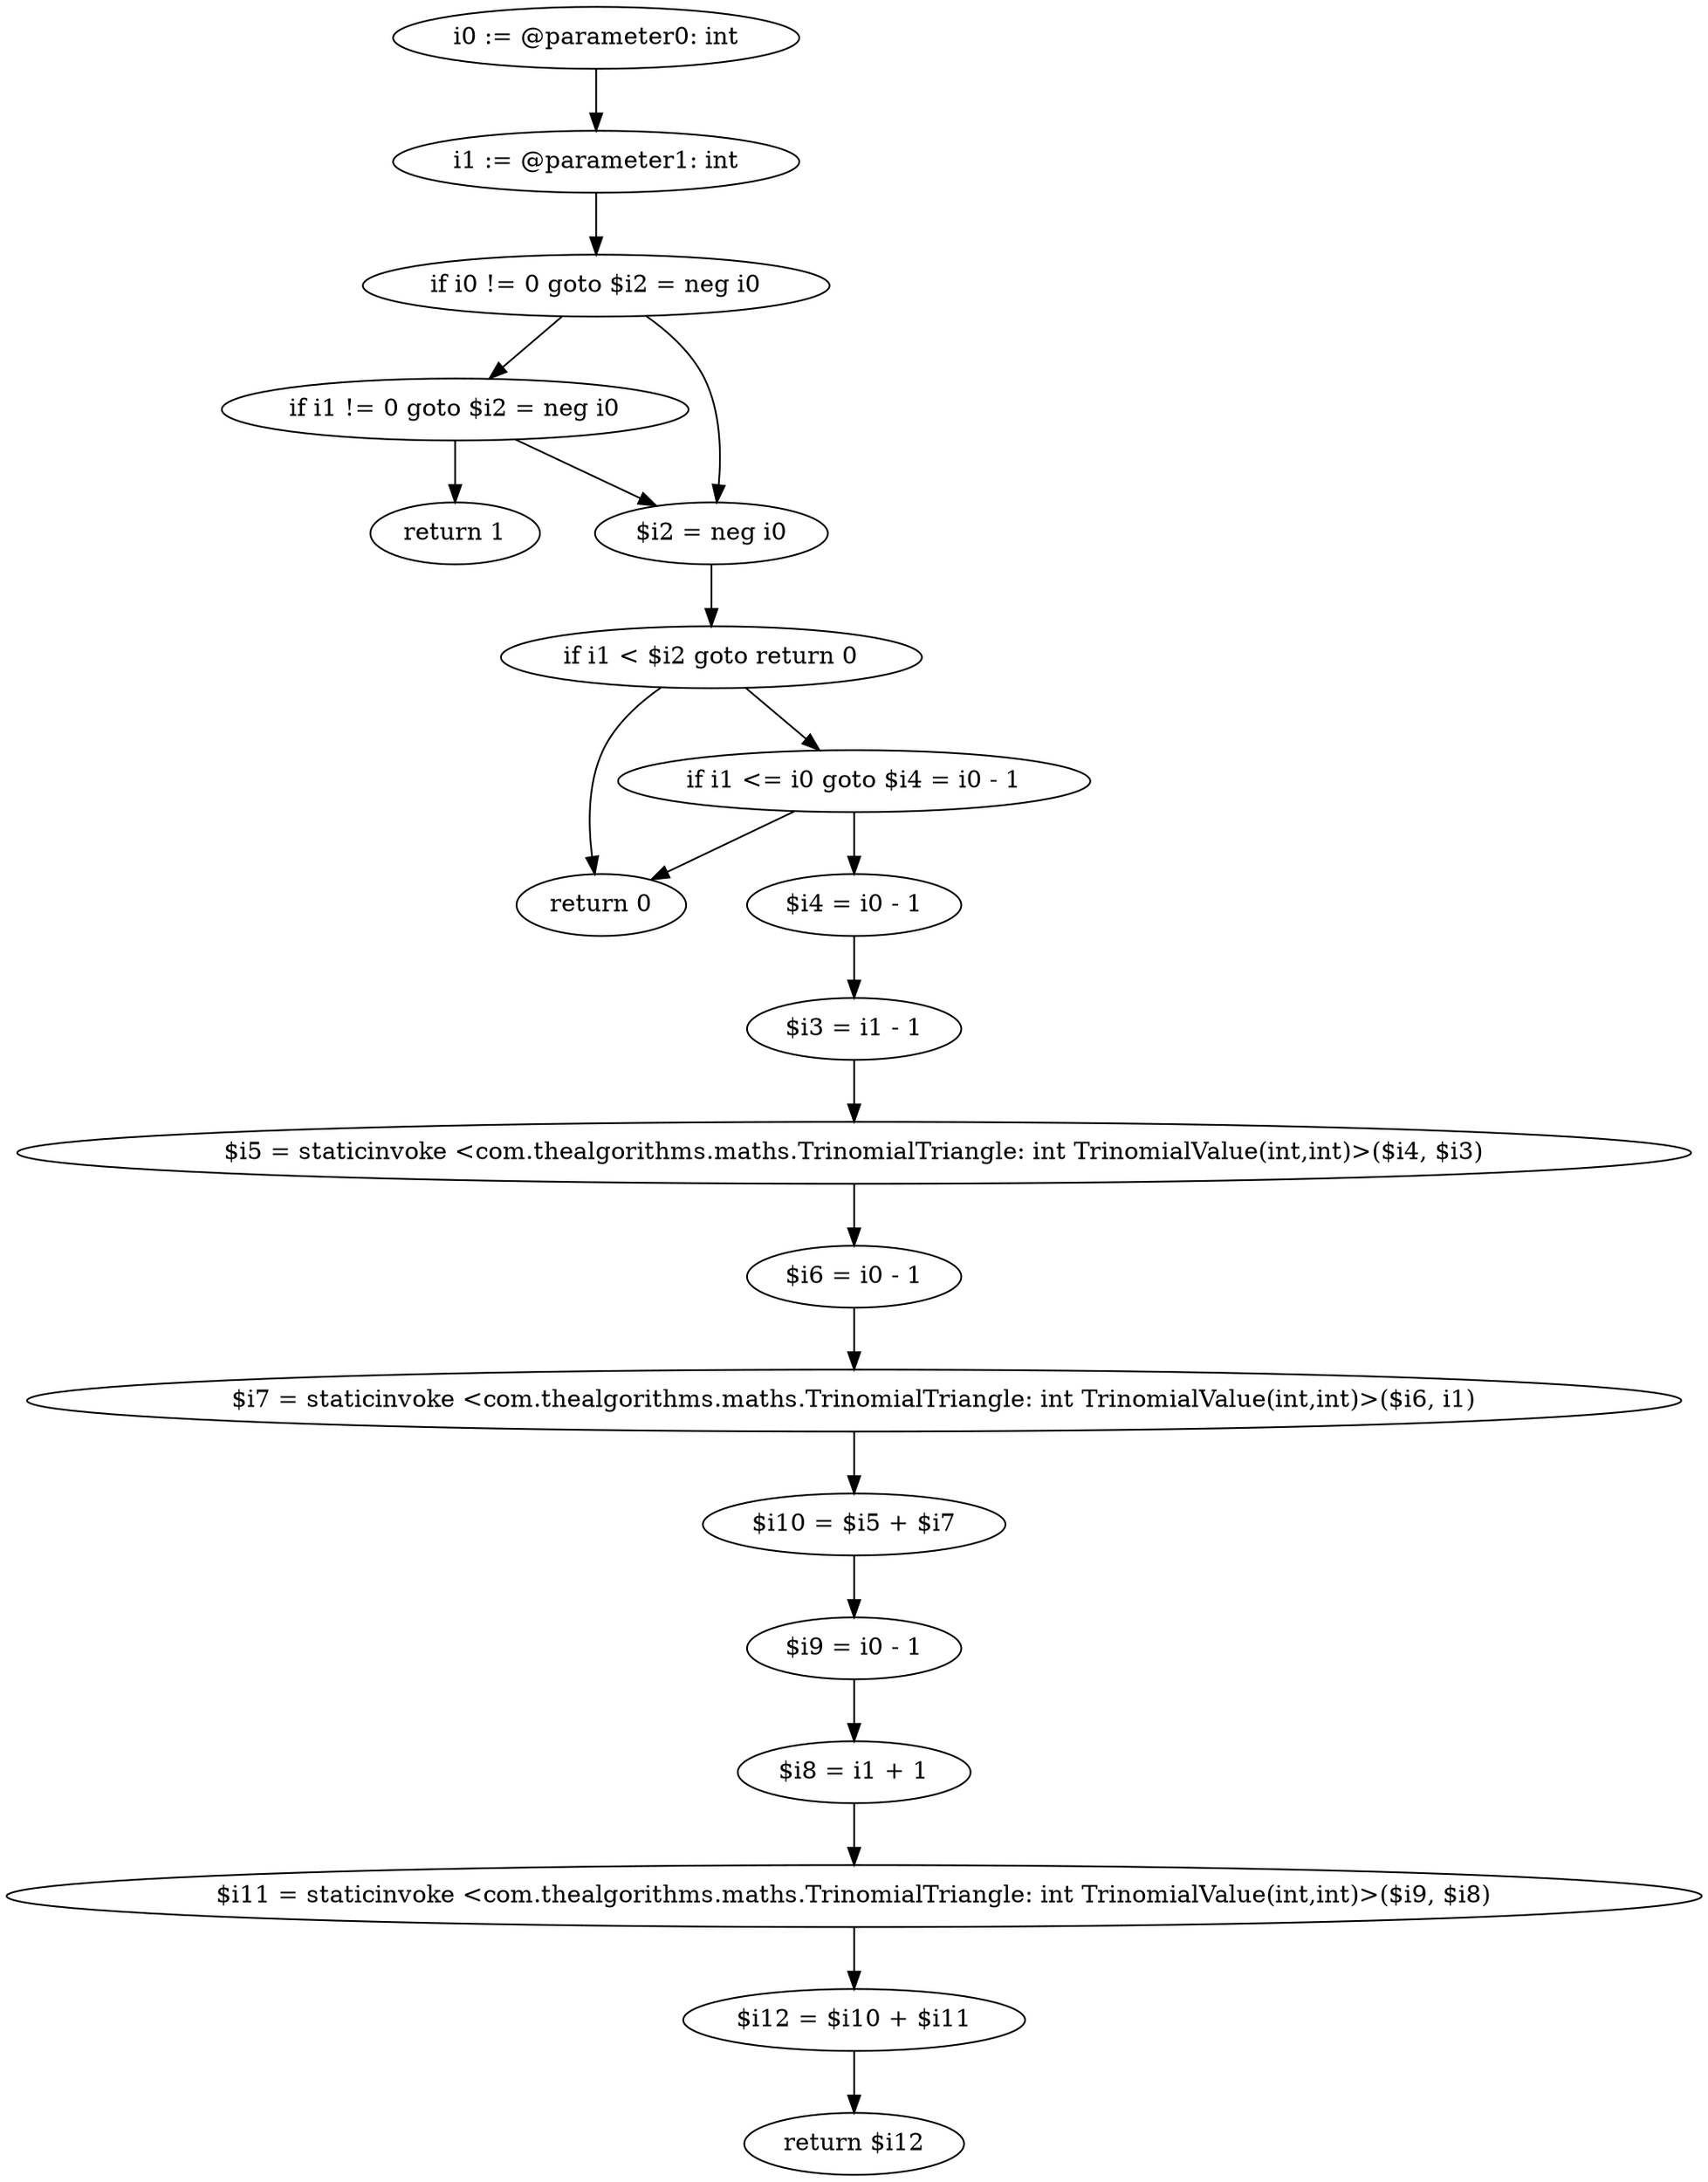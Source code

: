 digraph "unitGraph" {
    "i0 := @parameter0: int"
    "i1 := @parameter1: int"
    "if i0 != 0 goto $i2 = neg i0"
    "if i1 != 0 goto $i2 = neg i0"
    "return 1"
    "$i2 = neg i0"
    "if i1 < $i2 goto return 0"
    "if i1 <= i0 goto $i4 = i0 - 1"
    "return 0"
    "$i4 = i0 - 1"
    "$i3 = i1 - 1"
    "$i5 = staticinvoke <com.thealgorithms.maths.TrinomialTriangle: int TrinomialValue(int,int)>($i4, $i3)"
    "$i6 = i0 - 1"
    "$i7 = staticinvoke <com.thealgorithms.maths.TrinomialTriangle: int TrinomialValue(int,int)>($i6, i1)"
    "$i10 = $i5 + $i7"
    "$i9 = i0 - 1"
    "$i8 = i1 + 1"
    "$i11 = staticinvoke <com.thealgorithms.maths.TrinomialTriangle: int TrinomialValue(int,int)>($i9, $i8)"
    "$i12 = $i10 + $i11"
    "return $i12"
    "i0 := @parameter0: int"->"i1 := @parameter1: int";
    "i1 := @parameter1: int"->"if i0 != 0 goto $i2 = neg i0";
    "if i0 != 0 goto $i2 = neg i0"->"if i1 != 0 goto $i2 = neg i0";
    "if i0 != 0 goto $i2 = neg i0"->"$i2 = neg i0";
    "if i1 != 0 goto $i2 = neg i0"->"return 1";
    "if i1 != 0 goto $i2 = neg i0"->"$i2 = neg i0";
    "$i2 = neg i0"->"if i1 < $i2 goto return 0";
    "if i1 < $i2 goto return 0"->"if i1 <= i0 goto $i4 = i0 - 1";
    "if i1 < $i2 goto return 0"->"return 0";
    "if i1 <= i0 goto $i4 = i0 - 1"->"return 0";
    "if i1 <= i0 goto $i4 = i0 - 1"->"$i4 = i0 - 1";
    "$i4 = i0 - 1"->"$i3 = i1 - 1";
    "$i3 = i1 - 1"->"$i5 = staticinvoke <com.thealgorithms.maths.TrinomialTriangle: int TrinomialValue(int,int)>($i4, $i3)";
    "$i5 = staticinvoke <com.thealgorithms.maths.TrinomialTriangle: int TrinomialValue(int,int)>($i4, $i3)"->"$i6 = i0 - 1";
    "$i6 = i0 - 1"->"$i7 = staticinvoke <com.thealgorithms.maths.TrinomialTriangle: int TrinomialValue(int,int)>($i6, i1)";
    "$i7 = staticinvoke <com.thealgorithms.maths.TrinomialTriangle: int TrinomialValue(int,int)>($i6, i1)"->"$i10 = $i5 + $i7";
    "$i10 = $i5 + $i7"->"$i9 = i0 - 1";
    "$i9 = i0 - 1"->"$i8 = i1 + 1";
    "$i8 = i1 + 1"->"$i11 = staticinvoke <com.thealgorithms.maths.TrinomialTriangle: int TrinomialValue(int,int)>($i9, $i8)";
    "$i11 = staticinvoke <com.thealgorithms.maths.TrinomialTriangle: int TrinomialValue(int,int)>($i9, $i8)"->"$i12 = $i10 + $i11";
    "$i12 = $i10 + $i11"->"return $i12";
}

